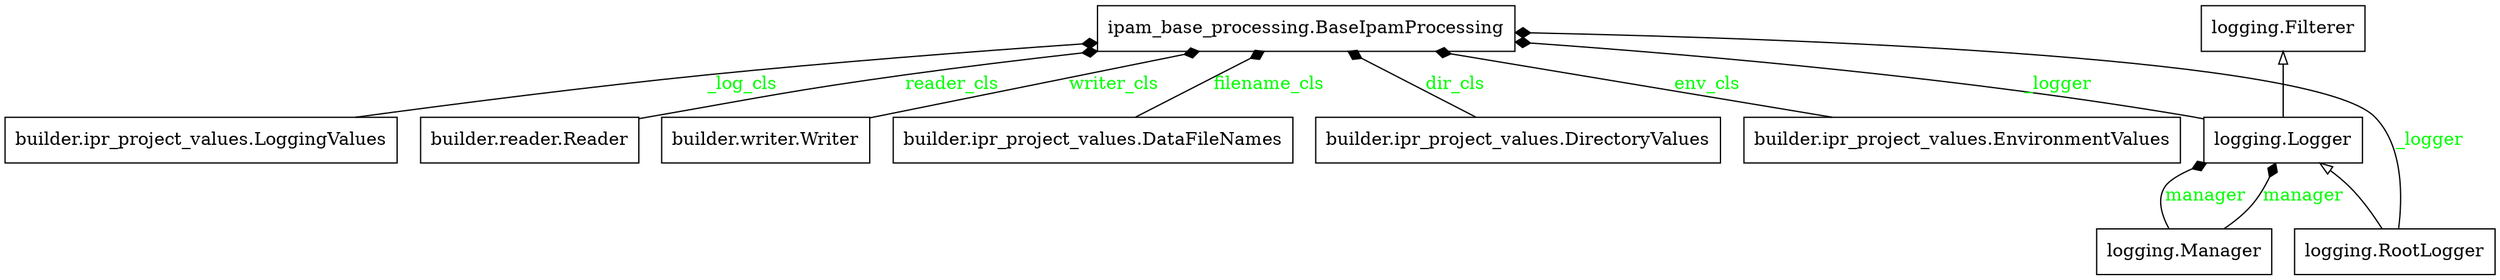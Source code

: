 digraph "classes_ipam_api_request_calltypes" {
charset="utf-8"
rankdir=BT
"0" [label="builder.ipr_project_values.DataFileNames", shape="record"];
"1" [label="builder.ipr_project_values.DirectoryValues", shape="record"];
"2" [label="builder.ipr_project_values.EnvironmentValues", shape="record"];
"3" [label="builder.ipr_project_values.LoggingValues", shape="record"];
"4" [label="builder.reader.Reader", shape="record"];
"5" [label="builder.writer.Writer", shape="record"];
"6" [label="ipam_base_processing.BaseIpamProcessing", shape="record"];
"7" [label="logging.Filterer", shape="record"];
"8" [label="logging.Logger", shape="record"];
"9" [label="logging.Manager", shape="record"];
"10" [label="logging.RootLogger", shape="record"];
"8" -> "7" [arrowhead="empty", arrowtail="none"];
"10" -> "8" [arrowhead="empty", arrowtail="none"];
"0" -> "6" [arrowhead="diamond", arrowtail="none", fontcolor="green", label="filename_cls", style="solid"];
"1" -> "6" [arrowhead="diamond", arrowtail="none", fontcolor="green", label="dir_cls", style="solid"];
"2" -> "6" [arrowhead="diamond", arrowtail="none", fontcolor="green", label="env_cls", style="solid"];
"3" -> "6" [arrowhead="diamond", arrowtail="none", fontcolor="green", label="_log_cls", style="solid"];
"4" -> "6" [arrowhead="diamond", arrowtail="none", fontcolor="green", label="reader_cls", style="solid"];
"5" -> "6" [arrowhead="diamond", arrowtail="none", fontcolor="green", label="writer_cls", style="solid"];
"8" -> "6" [arrowhead="diamond", arrowtail="none", fontcolor="green", label="_logger", style="solid"];
"9" -> "8" [arrowhead="diamond", arrowtail="none", fontcolor="green", label="manager", style="solid"];
"9" -> "8" [arrowhead="diamond", arrowtail="none", fontcolor="green", label="manager", style="solid"];
"10" -> "6" [arrowhead="diamond", arrowtail="none", fontcolor="green", label="_logger", style="solid"];
}
